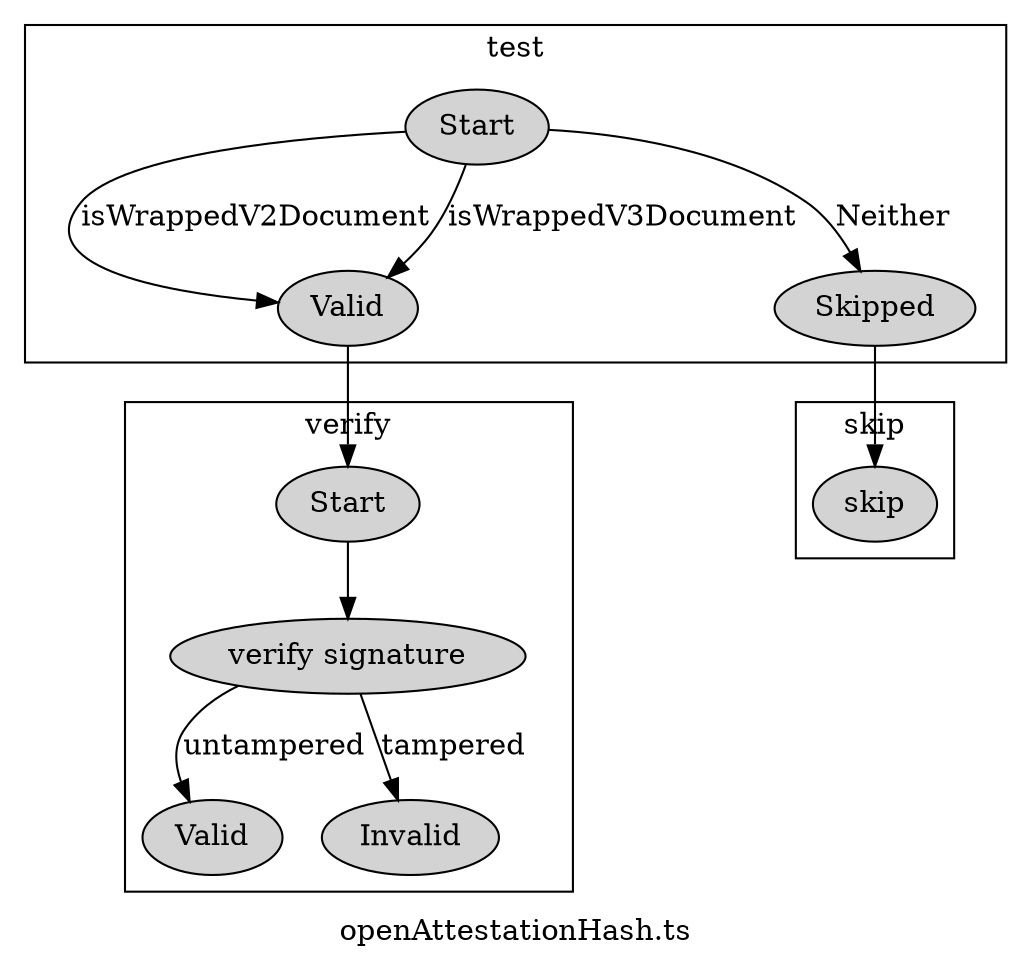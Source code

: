 digraph G {

    node [style=filled];
    label = "openAttestationHash.ts"

  subgraph cluster_1 {

    label = "test"

    start_test [label="Start"]
    valid_test [label= "Valid" URL="https://github.com/Open-Attestation/oa-verify/blob/080d82ed7223a1f29d7b8fee6e3f3e466c72227c/src/verifiers/documentIntegrity/hash/openAttestationHash.ts#L28"];
    invalid_test [label= "Skipped"];
    
    start_test -> valid_test [label="isWrappedV2Document"];
    start_test -> valid_test [label="isWrappedV3Document"];
    start_test -> invalid_test [label="Neither"];
  }

  subgraph cluster_2 {

    label = "verify"

    start_verify [label="Start"]
    valid [label= "Valid"];
    invalid [label= "Invalid"];
    verify [label="verify signature" URL="https://github.com/Open-Attestation/oa-verify/blob/080d82ed7223a1f29d7b8fee6e3f3e466c72227c/src/verifiers/documentIntegrity/hash/openAttestationHash.ts#L33"];
    
    valid_test -> start_verify;
    start_verify -> verify;
    verify -> valid [label="untampered"];
    verify -> invalid [label="tampered"];
  }

  subgraph cluster_3 {

    label = "skip"
    invalid_test -> skip;
  }

}